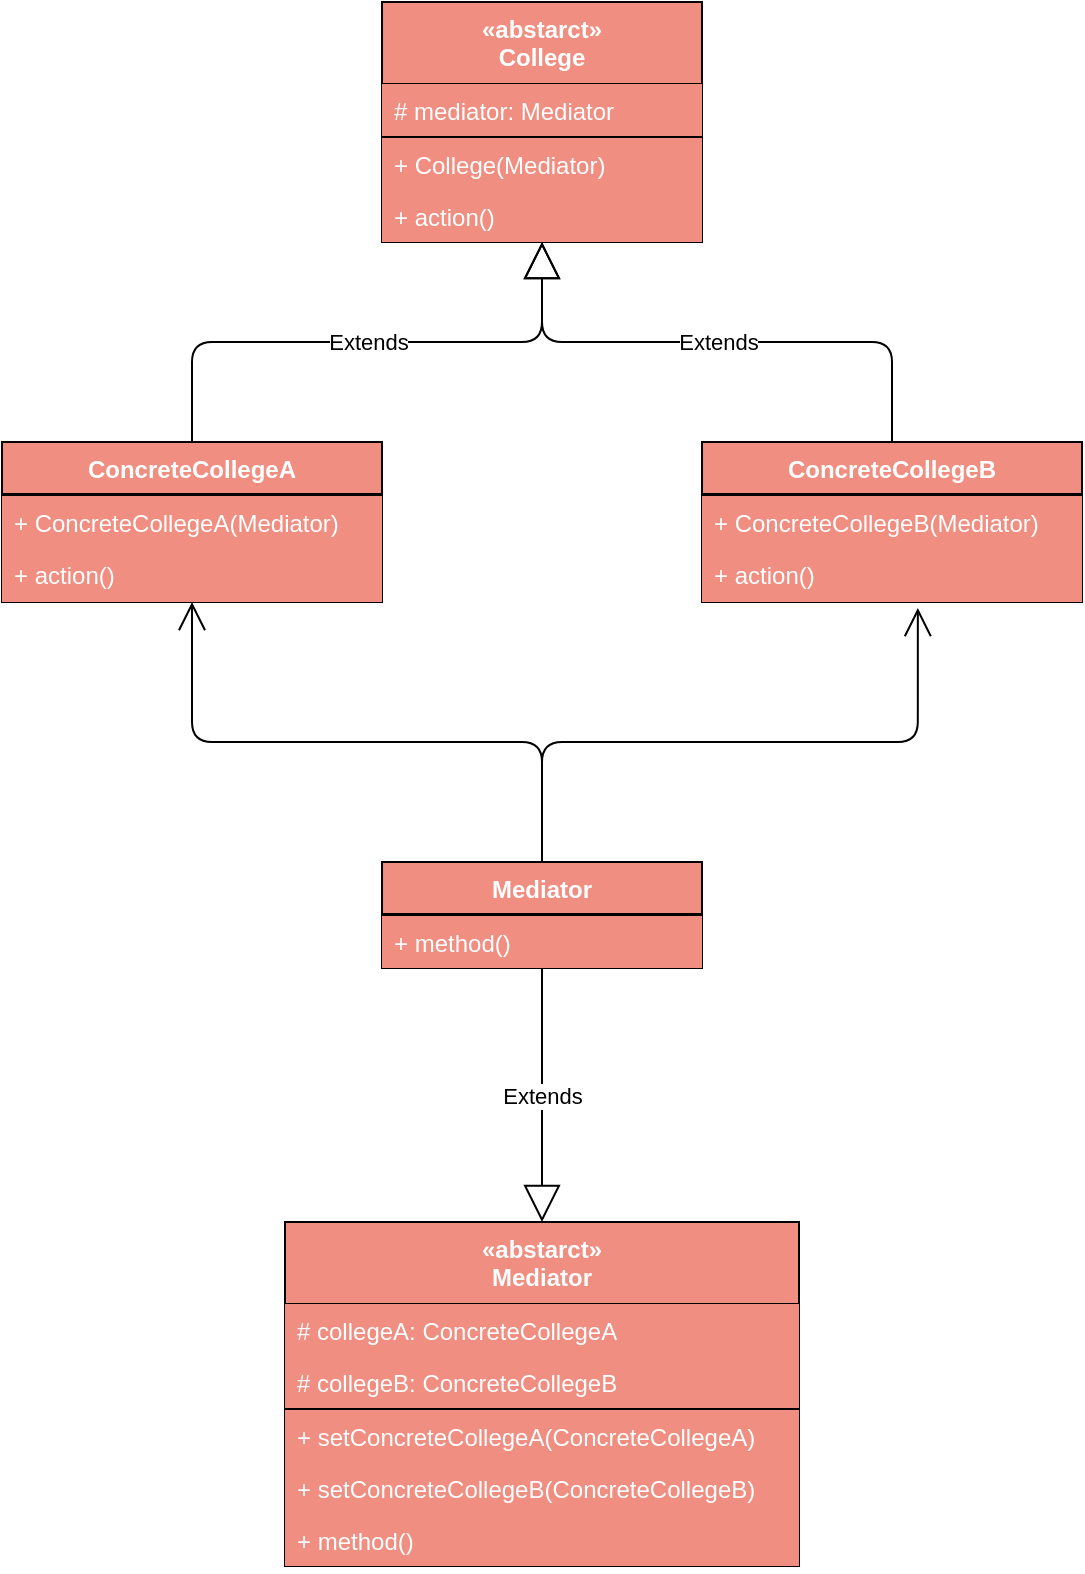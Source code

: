 <mxfile version="12.4.8" type="github">
  <diagram id="zN97RrOtZqz6y1eVa5Ov" name="Page-1">
    <mxGraphModel dx="1186" dy="741" grid="1" gridSize="10" guides="1" tooltips="1" connect="1" arrows="1" fold="1" page="1" pageScale="1" pageWidth="827" pageHeight="1169" math="0" shadow="0">
      <root>
        <mxCell id="0"/>
        <mxCell id="1" parent="0"/>
        <mxCell id="Sj3TVZAS6EbvMV6zD9ND-1" value="Mediator" style="swimlane;fontStyle=1;align=center;verticalAlign=top;childLayout=stackLayout;horizontal=1;startSize=26;horizontalStack=0;resizeParent=1;resizeParentMax=0;resizeLast=0;collapsible=1;marginBottom=0;fillColor=#F08E81;fontColor=#FFFFFF;" parent="1" vertex="1">
          <mxGeometry x="333" y="480" width="160" height="53" as="geometry"/>
        </mxCell>
        <mxCell id="Sj3TVZAS6EbvMV6zD9ND-3" value="" style="line;strokeWidth=1;fillColor=#F08E81;align=left;verticalAlign=middle;spacingTop=-1;spacingLeft=3;spacingRight=3;rotatable=0;labelPosition=right;points=[];portConstraint=eastwest;fontColor=#FFFFFF;" parent="Sj3TVZAS6EbvMV6zD9ND-1" vertex="1">
          <mxGeometry y="26" width="160" height="1" as="geometry"/>
        </mxCell>
        <mxCell id="Sj3TVZAS6EbvMV6zD9ND-4" value="+ method()" style="text;strokeColor=none;fillColor=#F08E81;align=left;verticalAlign=top;spacingLeft=4;spacingRight=4;overflow=hidden;rotatable=0;points=[[0,0.5],[1,0.5]];portConstraint=eastwest;fontColor=#FFFFFF;" parent="Sj3TVZAS6EbvMV6zD9ND-1" vertex="1">
          <mxGeometry y="27" width="160" height="26" as="geometry"/>
        </mxCell>
        <mxCell id="Sj3TVZAS6EbvMV6zD9ND-5" value="«abstarct»&#xa;College" style="swimlane;fontStyle=1;align=center;verticalAlign=top;childLayout=stackLayout;horizontal=1;startSize=41;horizontalStack=0;resizeParent=1;resizeParentMax=0;resizeLast=0;collapsible=1;marginBottom=0;fillColor=#F08E81;fontColor=#FFFFFF;" parent="1" vertex="1">
          <mxGeometry x="333" y="50" width="160" height="120" as="geometry"/>
        </mxCell>
        <mxCell id="Sj3TVZAS6EbvMV6zD9ND-6" value="# mediator: Mediator" style="text;strokeColor=none;fillColor=#F08E81;align=left;verticalAlign=top;spacingLeft=4;spacingRight=4;overflow=hidden;rotatable=0;points=[[0,0.5],[1,0.5]];portConstraint=eastwest;fontColor=#FFFFFF;" parent="Sj3TVZAS6EbvMV6zD9ND-5" vertex="1">
          <mxGeometry y="41" width="160" height="26" as="geometry"/>
        </mxCell>
        <mxCell id="Sj3TVZAS6EbvMV6zD9ND-7" value="" style="line;strokeWidth=1;fillColor=#F08E81;align=left;verticalAlign=middle;spacingTop=-1;spacingLeft=3;spacingRight=3;rotatable=0;labelPosition=right;points=[];portConstraint=eastwest;fontColor=#FFFFFF;" parent="Sj3TVZAS6EbvMV6zD9ND-5" vertex="1">
          <mxGeometry y="67" width="160" height="1" as="geometry"/>
        </mxCell>
        <mxCell id="Sj3TVZAS6EbvMV6zD9ND-8" value="+ College(Mediator)" style="text;strokeColor=none;fillColor=#F08E81;align=left;verticalAlign=top;spacingLeft=4;spacingRight=4;overflow=hidden;rotatable=0;points=[[0,0.5],[1,0.5]];portConstraint=eastwest;fontColor=#FFFFFF;" parent="Sj3TVZAS6EbvMV6zD9ND-5" vertex="1">
          <mxGeometry y="68" width="160" height="26" as="geometry"/>
        </mxCell>
        <mxCell id="Sj3TVZAS6EbvMV6zD9ND-21" value="+ action()" style="text;strokeColor=none;fillColor=#F08E81;align=left;verticalAlign=top;spacingLeft=4;spacingRight=4;overflow=hidden;rotatable=0;points=[[0,0.5],[1,0.5]];portConstraint=eastwest;fontColor=#FFFFFF;" parent="Sj3TVZAS6EbvMV6zD9ND-5" vertex="1">
          <mxGeometry y="94" width="160" height="26" as="geometry"/>
        </mxCell>
        <mxCell id="Sj3TVZAS6EbvMV6zD9ND-9" value="ConcreteCollegeA" style="swimlane;fontStyle=1;align=center;verticalAlign=top;childLayout=stackLayout;horizontal=1;startSize=26;horizontalStack=0;resizeParent=1;resizeParentMax=0;resizeLast=0;collapsible=1;marginBottom=0;fillColor=#F08E81;fontColor=#FFFFFF;" parent="1" vertex="1">
          <mxGeometry x="143" y="270" width="190" height="80" as="geometry"/>
        </mxCell>
        <mxCell id="Sj3TVZAS6EbvMV6zD9ND-11" value="" style="line;strokeWidth=1;fillColor=#F08E81;align=left;verticalAlign=middle;spacingTop=-1;spacingLeft=3;spacingRight=3;rotatable=0;labelPosition=right;points=[];portConstraint=eastwest;fontColor=#FFFFFF;" parent="Sj3TVZAS6EbvMV6zD9ND-9" vertex="1">
          <mxGeometry y="26" width="190" height="1" as="geometry"/>
        </mxCell>
        <mxCell id="Sj3TVZAS6EbvMV6zD9ND-12" value="+ ConcreteCollegeA(Mediator)" style="text;strokeColor=none;fillColor=#F08E81;align=left;verticalAlign=top;spacingLeft=4;spacingRight=4;overflow=hidden;rotatable=0;points=[[0,0.5],[1,0.5]];portConstraint=eastwest;fontColor=#FFFFFF;" parent="Sj3TVZAS6EbvMV6zD9ND-9" vertex="1">
          <mxGeometry y="27" width="190" height="26" as="geometry"/>
        </mxCell>
        <mxCell id="Sj3TVZAS6EbvMV6zD9ND-24" value="+ action()" style="text;strokeColor=none;fillColor=#F08E81;align=left;verticalAlign=top;spacingLeft=4;spacingRight=4;overflow=hidden;rotatable=0;points=[[0,0.5],[1,0.5]];portConstraint=eastwest;fontColor=#FFFFFF;" parent="Sj3TVZAS6EbvMV6zD9ND-9" vertex="1">
          <mxGeometry y="53" width="190" height="27" as="geometry"/>
        </mxCell>
        <mxCell id="Sj3TVZAS6EbvMV6zD9ND-17" value="«abstarct»&#xa;Mediator" style="swimlane;fontStyle=1;align=center;verticalAlign=top;childLayout=stackLayout;horizontal=1;startSize=41;horizontalStack=0;resizeParent=1;resizeParentMax=0;resizeLast=0;collapsible=1;marginBottom=0;fillColor=#F08E81;fontColor=#FFFFFF;" parent="1" vertex="1">
          <mxGeometry x="284.5" y="660" width="257" height="172" as="geometry"/>
        </mxCell>
        <mxCell id="Sj3TVZAS6EbvMV6zD9ND-32" value="# collegeA: ConcreteCollegeA" style="text;strokeColor=none;fillColor=#F08E81;align=left;verticalAlign=top;spacingLeft=4;spacingRight=4;overflow=hidden;rotatable=0;points=[[0,0.5],[1,0.5]];portConstraint=eastwest;fontColor=#FFFFFF;" parent="Sj3TVZAS6EbvMV6zD9ND-17" vertex="1">
          <mxGeometry y="41" width="257" height="26" as="geometry"/>
        </mxCell>
        <mxCell id="Sj3TVZAS6EbvMV6zD9ND-18" value="# collegeB: ConcreteCollegeB" style="text;strokeColor=none;fillColor=#F08E81;align=left;verticalAlign=top;spacingLeft=4;spacingRight=4;overflow=hidden;rotatable=0;points=[[0,0.5],[1,0.5]];portConstraint=eastwest;fontColor=#FFFFFF;" parent="Sj3TVZAS6EbvMV6zD9ND-17" vertex="1">
          <mxGeometry y="67" width="257" height="26" as="geometry"/>
        </mxCell>
        <mxCell id="Sj3TVZAS6EbvMV6zD9ND-19" value="" style="line;strokeWidth=1;fillColor=#F08E81;align=left;verticalAlign=middle;spacingTop=-1;spacingLeft=3;spacingRight=3;rotatable=0;labelPosition=right;points=[];portConstraint=eastwest;fontColor=#FFFFFF;" parent="Sj3TVZAS6EbvMV6zD9ND-17" vertex="1">
          <mxGeometry y="93" width="257" height="1" as="geometry"/>
        </mxCell>
        <mxCell id="Sj3TVZAS6EbvMV6zD9ND-20" value="+ setConcreteCollegeA(ConcreteCollegeA)" style="text;strokeColor=none;fillColor=#F08E81;align=left;verticalAlign=top;spacingLeft=4;spacingRight=4;overflow=hidden;rotatable=0;points=[[0,0.5],[1,0.5]];portConstraint=eastwest;fontColor=#FFFFFF;" parent="Sj3TVZAS6EbvMV6zD9ND-17" vertex="1">
          <mxGeometry y="94" width="257" height="26" as="geometry"/>
        </mxCell>
        <mxCell id="Sj3TVZAS6EbvMV6zD9ND-35" value="+ setConcreteCollegeB(ConcreteCollegeB)" style="text;strokeColor=none;fillColor=#F08E81;align=left;verticalAlign=top;spacingLeft=4;spacingRight=4;overflow=hidden;rotatable=0;points=[[0,0.5],[1,0.5]];portConstraint=eastwest;fontColor=#FFFFFF;" parent="Sj3TVZAS6EbvMV6zD9ND-17" vertex="1">
          <mxGeometry y="120" width="257" height="26" as="geometry"/>
        </mxCell>
        <mxCell id="Sj3TVZAS6EbvMV6zD9ND-33" value="+ method()" style="text;strokeColor=none;fillColor=#F08E81;align=left;verticalAlign=top;spacingLeft=4;spacingRight=4;overflow=hidden;rotatable=0;points=[[0,0.5],[1,0.5]];portConstraint=eastwest;fontColor=#FFFFFF;" parent="Sj3TVZAS6EbvMV6zD9ND-17" vertex="1">
          <mxGeometry y="146" width="257" height="26" as="geometry"/>
        </mxCell>
        <mxCell id="Sj3TVZAS6EbvMV6zD9ND-26" value="ConcreteCollegeB" style="swimlane;fontStyle=1;align=center;verticalAlign=top;childLayout=stackLayout;horizontal=1;startSize=26;horizontalStack=0;resizeParent=1;resizeParentMax=0;resizeLast=0;collapsible=1;marginBottom=0;fillColor=#F08E81;fontColor=#FFFFFF;" parent="1" vertex="1">
          <mxGeometry x="493" y="270" width="190" height="80" as="geometry"/>
        </mxCell>
        <mxCell id="Sj3TVZAS6EbvMV6zD9ND-27" value="" style="line;strokeWidth=1;fillColor=#F08E81;align=left;verticalAlign=middle;spacingTop=-1;spacingLeft=3;spacingRight=3;rotatable=0;labelPosition=right;points=[];portConstraint=eastwest;fontColor=#FFFFFF;" parent="Sj3TVZAS6EbvMV6zD9ND-26" vertex="1">
          <mxGeometry y="26" width="190" height="1" as="geometry"/>
        </mxCell>
        <mxCell id="Sj3TVZAS6EbvMV6zD9ND-28" value="+ ConcreteCollegeB(Mediator)" style="text;strokeColor=none;fillColor=#F08E81;align=left;verticalAlign=top;spacingLeft=4;spacingRight=4;overflow=hidden;rotatable=0;points=[[0,0.5],[1,0.5]];portConstraint=eastwest;fontColor=#FFFFFF;" parent="Sj3TVZAS6EbvMV6zD9ND-26" vertex="1">
          <mxGeometry y="27" width="190" height="26" as="geometry"/>
        </mxCell>
        <mxCell id="Sj3TVZAS6EbvMV6zD9ND-29" value="+ action()" style="text;strokeColor=none;fillColor=#F08E81;align=left;verticalAlign=top;spacingLeft=4;spacingRight=4;overflow=hidden;rotatable=0;points=[[0,0.5],[1,0.5]];portConstraint=eastwest;fontColor=#FFFFFF;" parent="Sj3TVZAS6EbvMV6zD9ND-26" vertex="1">
          <mxGeometry y="53" width="190" height="27" as="geometry"/>
        </mxCell>
        <mxCell id="Sj3TVZAS6EbvMV6zD9ND-30" value="Extends" style="endArrow=block;endSize=16;endFill=0;html=1;fontColor=#000000;entryX=0.5;entryY=1;entryDx=0;entryDy=0;exitX=0.5;exitY=0;exitDx=0;exitDy=0;edgeStyle=orthogonalEdgeStyle;" parent="1" source="Sj3TVZAS6EbvMV6zD9ND-9" target="Sj3TVZAS6EbvMV6zD9ND-5" edge="1">
          <mxGeometry width="160" relative="1" as="geometry">
            <mxPoint x="200" y="450" as="sourcePoint"/>
            <mxPoint x="360" y="450" as="targetPoint"/>
          </mxGeometry>
        </mxCell>
        <mxCell id="Sj3TVZAS6EbvMV6zD9ND-31" value="Extends" style="endArrow=block;endSize=16;endFill=0;html=1;fontColor=#000000;entryX=0.5;entryY=1;entryDx=0;entryDy=0;exitX=0.5;exitY=0;exitDx=0;exitDy=0;edgeStyle=orthogonalEdgeStyle;" parent="1" source="Sj3TVZAS6EbvMV6zD9ND-26" target="Sj3TVZAS6EbvMV6zD9ND-5" edge="1">
          <mxGeometry width="160" relative="1" as="geometry">
            <mxPoint x="60" y="490" as="sourcePoint"/>
            <mxPoint x="220" y="490" as="targetPoint"/>
          </mxGeometry>
        </mxCell>
        <mxCell id="Sj3TVZAS6EbvMV6zD9ND-36" value="" style="endArrow=open;endFill=1;endSize=12;html=1;fontColor=#000000;entryX=0.5;entryY=1;entryDx=0;entryDy=0;exitX=0.5;exitY=0;exitDx=0;exitDy=0;edgeStyle=orthogonalEdgeStyle;" parent="1" source="Sj3TVZAS6EbvMV6zD9ND-1" target="Sj3TVZAS6EbvMV6zD9ND-9" edge="1">
          <mxGeometry width="160" relative="1" as="geometry">
            <mxPoint x="50" y="620" as="sourcePoint"/>
            <mxPoint x="210" y="620" as="targetPoint"/>
            <Array as="points">
              <mxPoint x="413" y="420"/>
              <mxPoint x="238" y="420"/>
            </Array>
          </mxGeometry>
        </mxCell>
        <mxCell id="Sj3TVZAS6EbvMV6zD9ND-37" value="" style="endArrow=open;endFill=1;endSize=12;html=1;fontColor=#000000;entryX=0.568;entryY=1.111;entryDx=0;entryDy=0;entryPerimeter=0;exitX=0.5;exitY=0;exitDx=0;exitDy=0;edgeStyle=orthogonalEdgeStyle;" parent="1" source="Sj3TVZAS6EbvMV6zD9ND-1" target="Sj3TVZAS6EbvMV6zD9ND-29" edge="1">
          <mxGeometry width="160" relative="1" as="geometry">
            <mxPoint x="80" y="610" as="sourcePoint"/>
            <mxPoint x="240" y="610" as="targetPoint"/>
            <Array as="points">
              <mxPoint x="413" y="420"/>
              <mxPoint x="601" y="420"/>
            </Array>
          </mxGeometry>
        </mxCell>
        <mxCell id="Sj3TVZAS6EbvMV6zD9ND-38" value="Extends" style="endArrow=block;endSize=16;endFill=0;html=1;fontColor=#000000;entryX=0.5;entryY=0;entryDx=0;entryDy=0;exitX=0.5;exitY=1;exitDx=0;exitDy=0;" parent="1" source="Sj3TVZAS6EbvMV6zD9ND-1" target="Sj3TVZAS6EbvMV6zD9ND-17" edge="1">
          <mxGeometry width="160" relative="1" as="geometry">
            <mxPoint x="40" y="580" as="sourcePoint"/>
            <mxPoint x="200" y="580" as="targetPoint"/>
          </mxGeometry>
        </mxCell>
      </root>
    </mxGraphModel>
  </diagram>
</mxfile>
